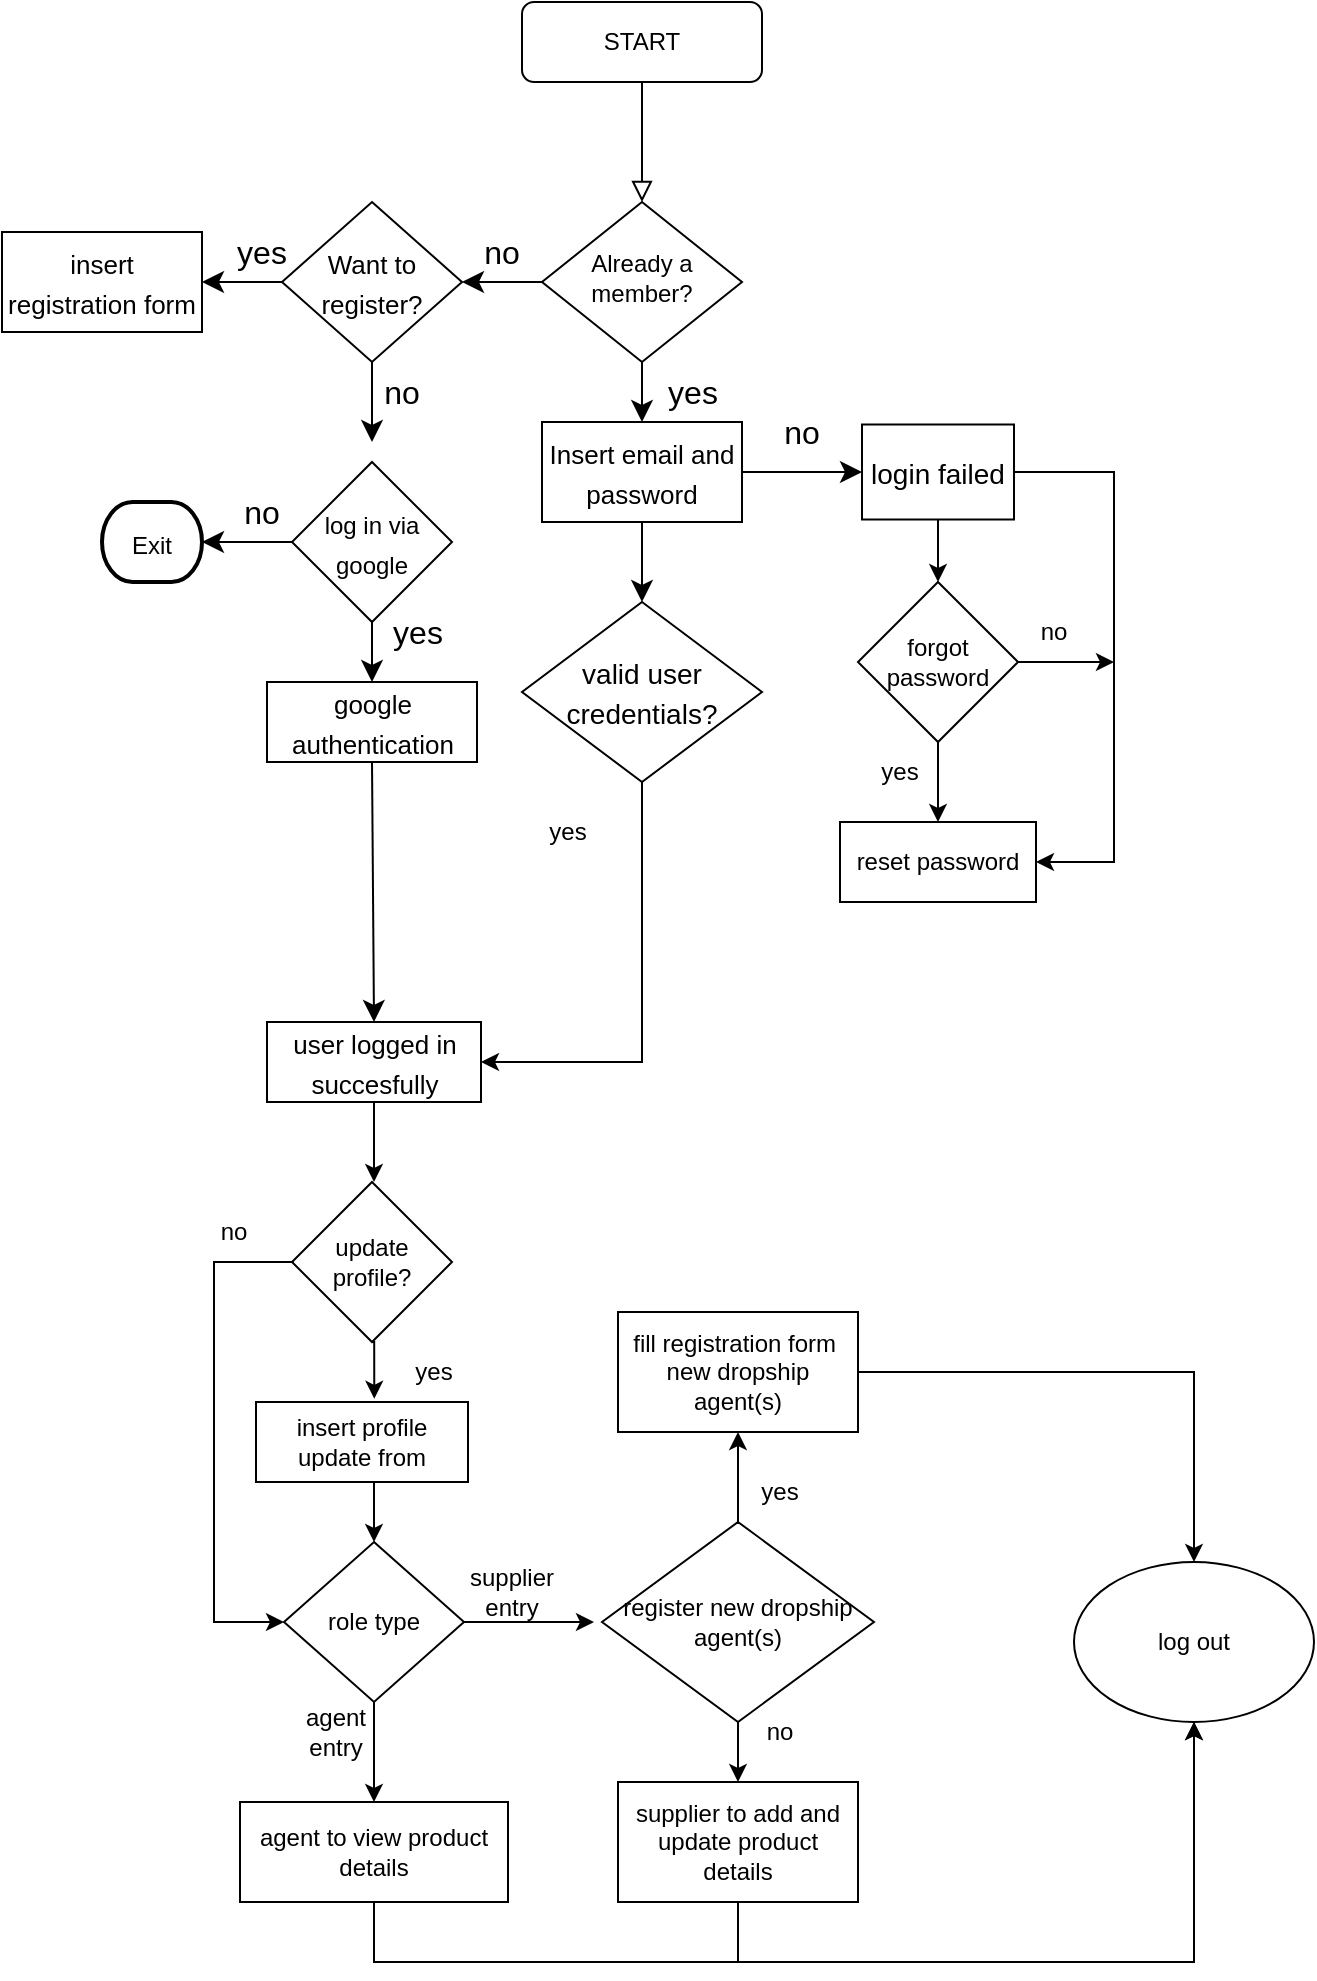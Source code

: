 <mxfile version="21.2.9" type="github" pages="4">
  <diagram id="C5RBs43oDa-KdzZeNtuy" name="m1">
    <mxGraphModel dx="1479" dy="657" grid="1" gridSize="10" guides="1" tooltips="1" connect="1" arrows="1" fold="1" page="1" pageScale="1" pageWidth="827" pageHeight="1169" math="0" shadow="0">
      <root>
        <mxCell id="WIyWlLk6GJQsqaUBKTNV-0" />
        <mxCell id="WIyWlLk6GJQsqaUBKTNV-1" parent="WIyWlLk6GJQsqaUBKTNV-0" />
        <mxCell id="WIyWlLk6GJQsqaUBKTNV-2" value="" style="rounded=0;html=1;jettySize=auto;orthogonalLoop=1;fontSize=11;endArrow=block;endFill=0;endSize=8;strokeWidth=1;shadow=0;labelBackgroundColor=none;edgeStyle=orthogonalEdgeStyle;" parent="WIyWlLk6GJQsqaUBKTNV-1" source="WIyWlLk6GJQsqaUBKTNV-3" edge="1">
          <mxGeometry relative="1" as="geometry">
            <mxPoint x="-346" y="220" as="targetPoint" />
          </mxGeometry>
        </mxCell>
        <mxCell id="WIyWlLk6GJQsqaUBKTNV-3" value="START" style="rounded=1;whiteSpace=wrap;html=1;fontSize=12;glass=0;strokeWidth=1;shadow=0;" parent="WIyWlLk6GJQsqaUBKTNV-1" vertex="1">
          <mxGeometry x="-406" y="120" width="120" height="40" as="geometry" />
        </mxCell>
        <mxCell id="zm4V85OgwgDdGTfpfrWM-28" style="edgeStyle=none;curved=1;rounded=0;orthogonalLoop=1;jettySize=auto;html=1;exitX=0.5;exitY=1;exitDx=0;exitDy=0;entryX=0.5;entryY=0;entryDx=0;entryDy=0;fontSize=12;startSize=8;endSize=8;" parent="WIyWlLk6GJQsqaUBKTNV-1" source="WIyWlLk6GJQsqaUBKTNV-6" target="zm4V85OgwgDdGTfpfrWM-24" edge="1">
          <mxGeometry relative="1" as="geometry" />
        </mxCell>
        <mxCell id="WIyWlLk6GJQsqaUBKTNV-6" value="Already a member?" style="rhombus;whiteSpace=wrap;html=1;shadow=0;fontFamily=Helvetica;fontSize=12;align=center;strokeWidth=1;spacing=6;spacingTop=-4;" parent="WIyWlLk6GJQsqaUBKTNV-1" vertex="1">
          <mxGeometry x="-396" y="220" width="100" height="80" as="geometry" />
        </mxCell>
        <mxCell id="XUE7TOstbBYD1Scq_L32-0" value="" style="endArrow=classic;html=1;rounded=0;fontSize=12;startSize=8;endSize=8;curved=1;exitX=0;exitY=0.5;exitDx=0;exitDy=0;" parent="WIyWlLk6GJQsqaUBKTNV-1" edge="1">
          <mxGeometry width="50" height="50" relative="1" as="geometry">
            <mxPoint x="-436" y="260" as="sourcePoint" />
            <mxPoint x="-436" y="260" as="targetPoint" />
            <Array as="points" />
          </mxGeometry>
        </mxCell>
        <mxCell id="XUE7TOstbBYD1Scq_L32-2" value="yes" style="text;html=1;align=center;verticalAlign=middle;resizable=0;points=[];autosize=1;strokeColor=none;fillColor=none;fontSize=16;" parent="WIyWlLk6GJQsqaUBKTNV-1" vertex="1">
          <mxGeometry x="-346" y="300" width="50" height="30" as="geometry" />
        </mxCell>
        <mxCell id="XUE7TOstbBYD1Scq_L32-3" value="" style="endArrow=classic;html=1;rounded=0;fontSize=12;startSize=8;endSize=8;curved=1;exitX=0;exitY=0.5;exitDx=0;exitDy=0;" parent="WIyWlLk6GJQsqaUBKTNV-1" source="WIyWlLk6GJQsqaUBKTNV-6" edge="1">
          <mxGeometry width="50" height="50" relative="1" as="geometry">
            <mxPoint x="-396" y="260" as="sourcePoint" />
            <mxPoint x="-436" y="260" as="targetPoint" />
            <Array as="points">
              <mxPoint x="-426" y="260" />
            </Array>
          </mxGeometry>
        </mxCell>
        <mxCell id="XUE7TOstbBYD1Scq_L32-5" value="no" style="text;html=1;strokeColor=none;fillColor=none;align=center;verticalAlign=middle;whiteSpace=wrap;rounded=0;fontSize=16;" parent="WIyWlLk6GJQsqaUBKTNV-1" vertex="1">
          <mxGeometry x="-446" y="230" width="60" height="30" as="geometry" />
        </mxCell>
        <mxCell id="XUE7TOstbBYD1Scq_L32-9" value="" style="edgeStyle=none;curved=1;rounded=0;orthogonalLoop=1;jettySize=auto;html=1;fontSize=12;startSize=8;endSize=8;" parent="WIyWlLk6GJQsqaUBKTNV-1" source="XUE7TOstbBYD1Scq_L32-7" target="XUE7TOstbBYD1Scq_L32-8" edge="1">
          <mxGeometry relative="1" as="geometry" />
        </mxCell>
        <mxCell id="zm4V85OgwgDdGTfpfrWM-0" style="edgeStyle=none;curved=1;rounded=0;orthogonalLoop=1;jettySize=auto;html=1;exitX=0.5;exitY=1;exitDx=0;exitDy=0;fontSize=12;startSize=8;endSize=8;" parent="WIyWlLk6GJQsqaUBKTNV-1" source="XUE7TOstbBYD1Scq_L32-7" edge="1">
          <mxGeometry relative="1" as="geometry">
            <mxPoint x="-481" y="340" as="targetPoint" />
          </mxGeometry>
        </mxCell>
        <mxCell id="XUE7TOstbBYD1Scq_L32-7" value="&lt;font style=&quot;font-size: 13px;&quot;&gt;Want to register?&lt;/font&gt;" style="rhombus;whiteSpace=wrap;html=1;fontSize=16;" parent="WIyWlLk6GJQsqaUBKTNV-1" vertex="1">
          <mxGeometry x="-526" y="220" width="90" height="80" as="geometry" />
        </mxCell>
        <mxCell id="XUE7TOstbBYD1Scq_L32-8" value="&lt;font style=&quot;font-size: 13px;&quot;&gt;insert registration form&lt;/font&gt;" style="rounded=0;whiteSpace=wrap;html=1;fontSize=16;" parent="WIyWlLk6GJQsqaUBKTNV-1" vertex="1">
          <mxGeometry x="-666" y="235" width="100" height="50" as="geometry" />
        </mxCell>
        <mxCell id="XUE7TOstbBYD1Scq_L32-10" value="yes" style="text;html=1;strokeColor=none;fillColor=none;align=center;verticalAlign=middle;whiteSpace=wrap;rounded=0;fontSize=16;" parent="WIyWlLk6GJQsqaUBKTNV-1" vertex="1">
          <mxGeometry x="-566" y="230" width="60" height="30" as="geometry" />
        </mxCell>
        <mxCell id="zm4V85OgwgDdGTfpfrWM-1" value="no" style="text;html=1;strokeColor=none;fillColor=none;align=center;verticalAlign=middle;whiteSpace=wrap;rounded=0;fontSize=16;" parent="WIyWlLk6GJQsqaUBKTNV-1" vertex="1">
          <mxGeometry x="-496" y="300" width="60" height="30" as="geometry" />
        </mxCell>
        <mxCell id="zm4V85OgwgDdGTfpfrWM-10" style="edgeStyle=none;curved=1;rounded=0;orthogonalLoop=1;jettySize=auto;html=1;exitX=0;exitY=0.5;exitDx=0;exitDy=0;fontSize=12;startSize=8;endSize=8;" parent="WIyWlLk6GJQsqaUBKTNV-1" source="zm4V85OgwgDdGTfpfrWM-2" edge="1">
          <mxGeometry relative="1" as="geometry">
            <mxPoint x="-566" y="390" as="targetPoint" />
          </mxGeometry>
        </mxCell>
        <mxCell id="zm4V85OgwgDdGTfpfrWM-19" style="edgeStyle=none;curved=1;rounded=0;orthogonalLoop=1;jettySize=auto;html=1;exitX=0.5;exitY=1;exitDx=0;exitDy=0;fontSize=12;startSize=8;endSize=8;" parent="WIyWlLk6GJQsqaUBKTNV-1" source="zm4V85OgwgDdGTfpfrWM-2" edge="1">
          <mxGeometry relative="1" as="geometry">
            <mxPoint x="-481" y="460" as="targetPoint" />
          </mxGeometry>
        </mxCell>
        <mxCell id="zm4V85OgwgDdGTfpfrWM-2" value="&lt;font style=&quot;font-size: 12px;&quot;&gt;log in via google&lt;/font&gt;" style="rhombus;whiteSpace=wrap;html=1;fontSize=16;" parent="WIyWlLk6GJQsqaUBKTNV-1" vertex="1">
          <mxGeometry x="-521" y="350" width="80" height="80" as="geometry" />
        </mxCell>
        <mxCell id="zm4V85OgwgDdGTfpfrWM-22" style="edgeStyle=none;curved=1;rounded=0;orthogonalLoop=1;jettySize=auto;html=1;exitX=0.5;exitY=1;exitDx=0;exitDy=0;fontSize=12;startSize=8;endSize=8;entryX=0.5;entryY=0;entryDx=0;entryDy=0;" parent="WIyWlLk6GJQsqaUBKTNV-1" source="zm4V85OgwgDdGTfpfrWM-8" target="zm4V85OgwgDdGTfpfrWM-23" edge="1">
          <mxGeometry relative="1" as="geometry">
            <mxPoint x="-481" y="530" as="targetPoint" />
          </mxGeometry>
        </mxCell>
        <mxCell id="zm4V85OgwgDdGTfpfrWM-8" value="&lt;font style=&quot;font-size: 13px;&quot;&gt;google authentication&lt;/font&gt;" style="rounded=0;whiteSpace=wrap;html=1;fontSize=16;" parent="WIyWlLk6GJQsqaUBKTNV-1" vertex="1">
          <mxGeometry x="-533.5" y="460" width="105" height="40" as="geometry" />
        </mxCell>
        <mxCell id="zm4V85OgwgDdGTfpfrWM-12" value="no" style="text;html=1;strokeColor=none;fillColor=none;align=center;verticalAlign=middle;whiteSpace=wrap;rounded=0;fontSize=16;" parent="WIyWlLk6GJQsqaUBKTNV-1" vertex="1">
          <mxGeometry x="-566" y="360" width="60" height="30" as="geometry" />
        </mxCell>
        <mxCell id="zm4V85OgwgDdGTfpfrWM-17" value="&lt;font style=&quot;font-size: 12px;&quot;&gt;Exit&lt;/font&gt;" style="strokeWidth=2;html=1;shape=mxgraph.flowchart.terminator;whiteSpace=wrap;fontSize=16;" parent="WIyWlLk6GJQsqaUBKTNV-1" vertex="1">
          <mxGeometry x="-616" y="370" width="50" height="40" as="geometry" />
        </mxCell>
        <mxCell id="zm4V85OgwgDdGTfpfrWM-21" value="yes" style="text;html=1;strokeColor=none;fillColor=none;align=center;verticalAlign=middle;whiteSpace=wrap;rounded=0;fontSize=16;" parent="WIyWlLk6GJQsqaUBKTNV-1" vertex="1">
          <mxGeometry x="-488.5" y="420" width="60" height="30" as="geometry" />
        </mxCell>
        <mxCell id="mS39tJdVOVtzSuNcRAt_-14" style="edgeStyle=orthogonalEdgeStyle;rounded=0;orthogonalLoop=1;jettySize=auto;html=1;exitX=0.5;exitY=1;exitDx=0;exitDy=0;" edge="1" parent="WIyWlLk6GJQsqaUBKTNV-1" source="zm4V85OgwgDdGTfpfrWM-23">
          <mxGeometry relative="1" as="geometry">
            <mxPoint x="-480" y="710" as="targetPoint" />
          </mxGeometry>
        </mxCell>
        <mxCell id="zm4V85OgwgDdGTfpfrWM-23" value="&lt;font style=&quot;font-size: 13px;&quot;&gt;user logged in succesfully&lt;/font&gt;" style="rounded=0;whiteSpace=wrap;html=1;fontSize=16;" parent="WIyWlLk6GJQsqaUBKTNV-1" vertex="1">
          <mxGeometry x="-533.5" y="630" width="107" height="40" as="geometry" />
        </mxCell>
        <mxCell id="zm4V85OgwgDdGTfpfrWM-29" style="edgeStyle=none;curved=1;rounded=0;orthogonalLoop=1;jettySize=auto;html=1;exitX=0.5;exitY=1;exitDx=0;exitDy=0;fontSize=12;startSize=8;endSize=8;" parent="WIyWlLk6GJQsqaUBKTNV-1" source="zm4V85OgwgDdGTfpfrWM-24" target="zm4V85OgwgDdGTfpfrWM-27" edge="1">
          <mxGeometry relative="1" as="geometry" />
        </mxCell>
        <mxCell id="zm4V85OgwgDdGTfpfrWM-31" style="edgeStyle=none;curved=1;rounded=0;orthogonalLoop=1;jettySize=auto;html=1;exitX=1;exitY=0.5;exitDx=0;exitDy=0;fontSize=12;startSize=8;endSize=8;" parent="WIyWlLk6GJQsqaUBKTNV-1" source="zm4V85OgwgDdGTfpfrWM-24" edge="1">
          <mxGeometry relative="1" as="geometry">
            <mxPoint x="-236" y="355" as="targetPoint" />
          </mxGeometry>
        </mxCell>
        <mxCell id="zm4V85OgwgDdGTfpfrWM-24" value="&lt;font style=&quot;font-size: 13px;&quot;&gt;Insert email and password&lt;/font&gt;" style="rounded=0;whiteSpace=wrap;html=1;fontSize=16;" parent="WIyWlLk6GJQsqaUBKTNV-1" vertex="1">
          <mxGeometry x="-396" y="330" width="100" height="50" as="geometry" />
        </mxCell>
        <mxCell id="mS39tJdVOVtzSuNcRAt_-4" style="edgeStyle=orthogonalEdgeStyle;rounded=0;orthogonalLoop=1;jettySize=auto;html=1;exitX=0.5;exitY=1;exitDx=0;exitDy=0;" edge="1" parent="WIyWlLk6GJQsqaUBKTNV-1" source="zm4V85OgwgDdGTfpfrWM-26">
          <mxGeometry relative="1" as="geometry">
            <mxPoint x="-198" y="410" as="targetPoint" />
          </mxGeometry>
        </mxCell>
        <mxCell id="mS39tJdVOVtzSuNcRAt_-5" style="edgeStyle=orthogonalEdgeStyle;rounded=0;orthogonalLoop=1;jettySize=auto;html=1;exitX=1;exitY=0.5;exitDx=0;exitDy=0;entryX=1;entryY=0.5;entryDx=0;entryDy=0;" edge="1" parent="WIyWlLk6GJQsqaUBKTNV-1" source="zm4V85OgwgDdGTfpfrWM-26" target="mS39tJdVOVtzSuNcRAt_-6">
          <mxGeometry relative="1" as="geometry">
            <mxPoint x="-120" y="550" as="targetPoint" />
            <Array as="points">
              <mxPoint x="-110" y="355" />
              <mxPoint x="-110" y="550" />
            </Array>
          </mxGeometry>
        </mxCell>
        <mxCell id="zm4V85OgwgDdGTfpfrWM-26" value="&lt;font style=&quot;font-size: 14px;&quot;&gt;login failed&lt;/font&gt;" style="rounded=0;whiteSpace=wrap;html=1;fontSize=16;" parent="WIyWlLk6GJQsqaUBKTNV-1" vertex="1">
          <mxGeometry x="-236" y="331.25" width="76" height="47.5" as="geometry" />
        </mxCell>
        <mxCell id="mS39tJdVOVtzSuNcRAt_-1" style="edgeStyle=orthogonalEdgeStyle;rounded=0;orthogonalLoop=1;jettySize=auto;html=1;exitX=0.5;exitY=1;exitDx=0;exitDy=0;entryX=1;entryY=0.5;entryDx=0;entryDy=0;" edge="1" parent="WIyWlLk6GJQsqaUBKTNV-1" source="zm4V85OgwgDdGTfpfrWM-27" target="zm4V85OgwgDdGTfpfrWM-23">
          <mxGeometry relative="1" as="geometry" />
        </mxCell>
        <mxCell id="zm4V85OgwgDdGTfpfrWM-27" value="&lt;font style=&quot;font-size: 14px;&quot;&gt;valid user credentials?&lt;/font&gt;" style="rhombus;whiteSpace=wrap;html=1;fontSize=16;" parent="WIyWlLk6GJQsqaUBKTNV-1" vertex="1">
          <mxGeometry x="-406" y="420" width="120" height="90" as="geometry" />
        </mxCell>
        <mxCell id="zm4V85OgwgDdGTfpfrWM-30" value="no" style="text;html=1;strokeColor=none;fillColor=none;align=center;verticalAlign=middle;whiteSpace=wrap;rounded=0;fontSize=16;" parent="WIyWlLk6GJQsqaUBKTNV-1" vertex="1">
          <mxGeometry x="-296" y="320" width="60" height="30" as="geometry" />
        </mxCell>
        <mxCell id="mS39tJdVOVtzSuNcRAt_-2" value="yes" style="text;html=1;strokeColor=none;fillColor=none;align=center;verticalAlign=middle;whiteSpace=wrap;rounded=0;" vertex="1" parent="WIyWlLk6GJQsqaUBKTNV-1">
          <mxGeometry x="-413" y="520" width="60" height="30" as="geometry" />
        </mxCell>
        <mxCell id="mS39tJdVOVtzSuNcRAt_-7" style="edgeStyle=orthogonalEdgeStyle;rounded=0;orthogonalLoop=1;jettySize=auto;html=1;exitX=0.5;exitY=1;exitDx=0;exitDy=0;entryX=0.5;entryY=0;entryDx=0;entryDy=0;" edge="1" parent="WIyWlLk6GJQsqaUBKTNV-1" source="mS39tJdVOVtzSuNcRAt_-3" target="mS39tJdVOVtzSuNcRAt_-6">
          <mxGeometry relative="1" as="geometry" />
        </mxCell>
        <mxCell id="mS39tJdVOVtzSuNcRAt_-11" style="edgeStyle=orthogonalEdgeStyle;rounded=0;orthogonalLoop=1;jettySize=auto;html=1;exitX=1;exitY=0.5;exitDx=0;exitDy=0;" edge="1" parent="WIyWlLk6GJQsqaUBKTNV-1" source="mS39tJdVOVtzSuNcRAt_-3">
          <mxGeometry relative="1" as="geometry">
            <mxPoint x="-110" y="450" as="targetPoint" />
          </mxGeometry>
        </mxCell>
        <mxCell id="mS39tJdVOVtzSuNcRAt_-3" value="forgot password" style="rhombus;whiteSpace=wrap;html=1;" vertex="1" parent="WIyWlLk6GJQsqaUBKTNV-1">
          <mxGeometry x="-238" y="410" width="80" height="80" as="geometry" />
        </mxCell>
        <mxCell id="mS39tJdVOVtzSuNcRAt_-6" value="reset password" style="rounded=0;whiteSpace=wrap;html=1;" vertex="1" parent="WIyWlLk6GJQsqaUBKTNV-1">
          <mxGeometry x="-247" y="530" width="98" height="40" as="geometry" />
        </mxCell>
        <mxCell id="mS39tJdVOVtzSuNcRAt_-8" value="yes" style="text;html=1;strokeColor=none;fillColor=none;align=center;verticalAlign=middle;whiteSpace=wrap;rounded=0;" vertex="1" parent="WIyWlLk6GJQsqaUBKTNV-1">
          <mxGeometry x="-247" y="490" width="60" height="30" as="geometry" />
        </mxCell>
        <mxCell id="mS39tJdVOVtzSuNcRAt_-12" value="no" style="text;html=1;strokeColor=none;fillColor=none;align=center;verticalAlign=middle;whiteSpace=wrap;rounded=0;" vertex="1" parent="WIyWlLk6GJQsqaUBKTNV-1">
          <mxGeometry x="-170" y="420" width="60" height="30" as="geometry" />
        </mxCell>
        <mxCell id="mS39tJdVOVtzSuNcRAt_-26" style="edgeStyle=orthogonalEdgeStyle;rounded=0;orthogonalLoop=1;jettySize=auto;html=1;exitX=0.5;exitY=1;exitDx=0;exitDy=0;entryX=0.558;entryY=-0.04;entryDx=0;entryDy=0;entryPerimeter=0;" edge="1" parent="WIyWlLk6GJQsqaUBKTNV-1" source="mS39tJdVOVtzSuNcRAt_-16" target="mS39tJdVOVtzSuNcRAt_-23">
          <mxGeometry relative="1" as="geometry" />
        </mxCell>
        <mxCell id="mS39tJdVOVtzSuNcRAt_-16" value="update profile?" style="rhombus;whiteSpace=wrap;html=1;" vertex="1" parent="WIyWlLk6GJQsqaUBKTNV-1">
          <mxGeometry x="-521" y="710" width="80" height="80" as="geometry" />
        </mxCell>
        <mxCell id="mS39tJdVOVtzSuNcRAt_-30" style="edgeStyle=orthogonalEdgeStyle;rounded=0;orthogonalLoop=1;jettySize=auto;html=1;exitX=1;exitY=1;exitDx=0;exitDy=0;entryX=0;entryY=0.5;entryDx=0;entryDy=0;" edge="1" parent="WIyWlLk6GJQsqaUBKTNV-1" source="mS39tJdVOVtzSuNcRAt_-22" target="mS39tJdVOVtzSuNcRAt_-24">
          <mxGeometry relative="1" as="geometry">
            <Array as="points">
              <mxPoint x="-560" y="750" />
              <mxPoint x="-560" y="930" />
            </Array>
          </mxGeometry>
        </mxCell>
        <mxCell id="mS39tJdVOVtzSuNcRAt_-22" value="no" style="text;html=1;strokeColor=none;fillColor=none;align=center;verticalAlign=middle;whiteSpace=wrap;rounded=0;" vertex="1" parent="WIyWlLk6GJQsqaUBKTNV-1">
          <mxGeometry x="-580" y="720" width="60" height="30" as="geometry" />
        </mxCell>
        <mxCell id="mS39tJdVOVtzSuNcRAt_-29" style="edgeStyle=orthogonalEdgeStyle;rounded=0;orthogonalLoop=1;jettySize=auto;html=1;exitX=0.5;exitY=1;exitDx=0;exitDy=0;entryX=0.5;entryY=0;entryDx=0;entryDy=0;" edge="1" parent="WIyWlLk6GJQsqaUBKTNV-1" source="mS39tJdVOVtzSuNcRAt_-23" target="mS39tJdVOVtzSuNcRAt_-24">
          <mxGeometry relative="1" as="geometry" />
        </mxCell>
        <mxCell id="mS39tJdVOVtzSuNcRAt_-23" value="insert profile update from" style="rounded=0;whiteSpace=wrap;html=1;" vertex="1" parent="WIyWlLk6GJQsqaUBKTNV-1">
          <mxGeometry x="-539" y="820" width="106" height="40" as="geometry" />
        </mxCell>
        <mxCell id="mS39tJdVOVtzSuNcRAt_-31" style="edgeStyle=orthogonalEdgeStyle;rounded=0;orthogonalLoop=1;jettySize=auto;html=1;exitX=1;exitY=0.5;exitDx=0;exitDy=0;" edge="1" parent="WIyWlLk6GJQsqaUBKTNV-1" source="mS39tJdVOVtzSuNcRAt_-24">
          <mxGeometry relative="1" as="geometry">
            <mxPoint x="-370" y="930" as="targetPoint" />
          </mxGeometry>
        </mxCell>
        <mxCell id="mS39tJdVOVtzSuNcRAt_-32" style="edgeStyle=orthogonalEdgeStyle;rounded=0;orthogonalLoop=1;jettySize=auto;html=1;exitX=0.5;exitY=1;exitDx=0;exitDy=0;entryX=0.5;entryY=0;entryDx=0;entryDy=0;" edge="1" parent="WIyWlLk6GJQsqaUBKTNV-1" source="mS39tJdVOVtzSuNcRAt_-24" target="mS39tJdVOVtzSuNcRAt_-25">
          <mxGeometry relative="1" as="geometry" />
        </mxCell>
        <mxCell id="mS39tJdVOVtzSuNcRAt_-24" value="role type" style="rhombus;whiteSpace=wrap;html=1;" vertex="1" parent="WIyWlLk6GJQsqaUBKTNV-1">
          <mxGeometry x="-525" y="890" width="90" height="80" as="geometry" />
        </mxCell>
        <mxCell id="aZmxb7JcqtItUaVP3k3k-6" style="edgeStyle=orthogonalEdgeStyle;rounded=0;orthogonalLoop=1;jettySize=auto;html=1;exitX=0.5;exitY=1;exitDx=0;exitDy=0;entryX=0.5;entryY=1;entryDx=0;entryDy=0;" edge="1" parent="WIyWlLk6GJQsqaUBKTNV-1" source="mS39tJdVOVtzSuNcRAt_-25" target="aZmxb7JcqtItUaVP3k3k-1">
          <mxGeometry relative="1" as="geometry">
            <Array as="points">
              <mxPoint x="-480" y="1100" />
              <mxPoint x="-70" y="1100" />
            </Array>
          </mxGeometry>
        </mxCell>
        <mxCell id="mS39tJdVOVtzSuNcRAt_-25" value="agent to view product details" style="rounded=0;whiteSpace=wrap;html=1;" vertex="1" parent="WIyWlLk6GJQsqaUBKTNV-1">
          <mxGeometry x="-547" y="1020" width="134" height="50" as="geometry" />
        </mxCell>
        <mxCell id="mS39tJdVOVtzSuNcRAt_-27" value="yes" style="text;html=1;strokeColor=none;fillColor=none;align=center;verticalAlign=middle;whiteSpace=wrap;rounded=0;" vertex="1" parent="WIyWlLk6GJQsqaUBKTNV-1">
          <mxGeometry x="-480" y="790" width="60" height="30" as="geometry" />
        </mxCell>
        <mxCell id="mS39tJdVOVtzSuNcRAt_-33" value="supplier entry" style="text;html=1;strokeColor=none;fillColor=none;align=center;verticalAlign=middle;whiteSpace=wrap;rounded=0;" vertex="1" parent="WIyWlLk6GJQsqaUBKTNV-1">
          <mxGeometry x="-441" y="900" width="60" height="30" as="geometry" />
        </mxCell>
        <mxCell id="mS39tJdVOVtzSuNcRAt_-34" value="agent entry" style="text;html=1;strokeColor=none;fillColor=none;align=center;verticalAlign=middle;whiteSpace=wrap;rounded=0;" vertex="1" parent="WIyWlLk6GJQsqaUBKTNV-1">
          <mxGeometry x="-529" y="970" width="60" height="30" as="geometry" />
        </mxCell>
        <mxCell id="mS39tJdVOVtzSuNcRAt_-39" style="edgeStyle=orthogonalEdgeStyle;rounded=0;orthogonalLoop=1;jettySize=auto;html=1;exitX=0.5;exitY=0;exitDx=0;exitDy=0;entryX=0.5;entryY=1;entryDx=0;entryDy=0;" edge="1" parent="WIyWlLk6GJQsqaUBKTNV-1" source="mS39tJdVOVtzSuNcRAt_-37" target="mS39tJdVOVtzSuNcRAt_-38">
          <mxGeometry relative="1" as="geometry" />
        </mxCell>
        <mxCell id="mS39tJdVOVtzSuNcRAt_-41" style="edgeStyle=orthogonalEdgeStyle;rounded=0;orthogonalLoop=1;jettySize=auto;html=1;exitX=0.5;exitY=1;exitDx=0;exitDy=0;" edge="1" parent="WIyWlLk6GJQsqaUBKTNV-1" source="mS39tJdVOVtzSuNcRAt_-37">
          <mxGeometry relative="1" as="geometry">
            <mxPoint x="-298" y="1010" as="targetPoint" />
          </mxGeometry>
        </mxCell>
        <mxCell id="mS39tJdVOVtzSuNcRAt_-37" value="register new dropship agent(s)" style="rhombus;whiteSpace=wrap;html=1;" vertex="1" parent="WIyWlLk6GJQsqaUBKTNV-1">
          <mxGeometry x="-366" y="880" width="136" height="100" as="geometry" />
        </mxCell>
        <mxCell id="aZmxb7JcqtItUaVP3k3k-2" style="edgeStyle=orthogonalEdgeStyle;rounded=0;orthogonalLoop=1;jettySize=auto;html=1;exitX=1;exitY=0.5;exitDx=0;exitDy=0;entryX=0.5;entryY=0;entryDx=0;entryDy=0;" edge="1" parent="WIyWlLk6GJQsqaUBKTNV-1" source="mS39tJdVOVtzSuNcRAt_-38" target="aZmxb7JcqtItUaVP3k3k-1">
          <mxGeometry relative="1" as="geometry" />
        </mxCell>
        <mxCell id="mS39tJdVOVtzSuNcRAt_-38" value="fill registration form&amp;nbsp; new dropship agent(s)" style="rounded=0;whiteSpace=wrap;html=1;" vertex="1" parent="WIyWlLk6GJQsqaUBKTNV-1">
          <mxGeometry x="-358" y="775" width="120" height="60" as="geometry" />
        </mxCell>
        <mxCell id="mS39tJdVOVtzSuNcRAt_-40" value="yes" style="text;html=1;strokeColor=none;fillColor=none;align=center;verticalAlign=middle;whiteSpace=wrap;rounded=0;" vertex="1" parent="WIyWlLk6GJQsqaUBKTNV-1">
          <mxGeometry x="-307" y="850" width="60" height="30" as="geometry" />
        </mxCell>
        <mxCell id="aZmxb7JcqtItUaVP3k3k-5" style="edgeStyle=orthogonalEdgeStyle;rounded=0;orthogonalLoop=1;jettySize=auto;html=1;exitX=0.5;exitY=1;exitDx=0;exitDy=0;entryX=0.5;entryY=1;entryDx=0;entryDy=0;" edge="1" parent="WIyWlLk6GJQsqaUBKTNV-1" source="mS39tJdVOVtzSuNcRAt_-42" target="aZmxb7JcqtItUaVP3k3k-1">
          <mxGeometry relative="1" as="geometry">
            <Array as="points">
              <mxPoint x="-298" y="1100" />
              <mxPoint x="-70" y="1100" />
            </Array>
          </mxGeometry>
        </mxCell>
        <mxCell id="mS39tJdVOVtzSuNcRAt_-42" value="supplier to add and update product details" style="rounded=0;whiteSpace=wrap;html=1;" vertex="1" parent="WIyWlLk6GJQsqaUBKTNV-1">
          <mxGeometry x="-358" y="1010" width="120" height="60" as="geometry" />
        </mxCell>
        <mxCell id="aZmxb7JcqtItUaVP3k3k-0" value="no" style="text;html=1;strokeColor=none;fillColor=none;align=center;verticalAlign=middle;whiteSpace=wrap;rounded=0;" vertex="1" parent="WIyWlLk6GJQsqaUBKTNV-1">
          <mxGeometry x="-307" y="970" width="60" height="30" as="geometry" />
        </mxCell>
        <mxCell id="aZmxb7JcqtItUaVP3k3k-1" value="log out" style="ellipse;whiteSpace=wrap;html=1;" vertex="1" parent="WIyWlLk6GJQsqaUBKTNV-1">
          <mxGeometry x="-130" y="900" width="120" height="80" as="geometry" />
        </mxCell>
      </root>
    </mxGraphModel>
  </diagram>
  <diagram id="-iZ7gx4boMv2KKmEZ79i" name="m2">
    <mxGraphModel dx="652" dy="657" grid="0" gridSize="10" guides="1" tooltips="1" connect="1" arrows="1" fold="1" page="0" pageScale="1" pageWidth="850" pageHeight="1100" math="0" shadow="0">
      <root>
        <mxCell id="0" />
        <mxCell id="1" parent="0" />
        <mxCell id="WpzBO3-bxISoNSvcOAtE-1" value="" style="rounded=1;whiteSpace=wrap;html=1;" parent="1" vertex="1">
          <mxGeometry x="184" y="65" width="120" height="60" as="geometry" />
        </mxCell>
      </root>
    </mxGraphModel>
  </diagram>
  <diagram id="HfzF1jKo9Y1WfONMFjhq" name="m3">
    <mxGraphModel dx="652" dy="657" grid="0" gridSize="10" guides="1" tooltips="1" connect="1" arrows="1" fold="1" page="0" pageScale="1" pageWidth="850" pageHeight="1100" math="0" shadow="0">
      <root>
        <mxCell id="0" />
        <mxCell id="1" parent="0" />
      </root>
    </mxGraphModel>
  </diagram>
  <diagram id="zbgfwv33sZD06-Rs9-dv" name="m4">
    <mxGraphModel dx="652" dy="657" grid="0" gridSize="10" guides="1" tooltips="1" connect="1" arrows="1" fold="1" page="0" pageScale="1" pageWidth="850" pageHeight="1100" math="0" shadow="0">
      <root>
        <mxCell id="0" />
        <mxCell id="1" parent="0" />
      </root>
    </mxGraphModel>
  </diagram>
</mxfile>
